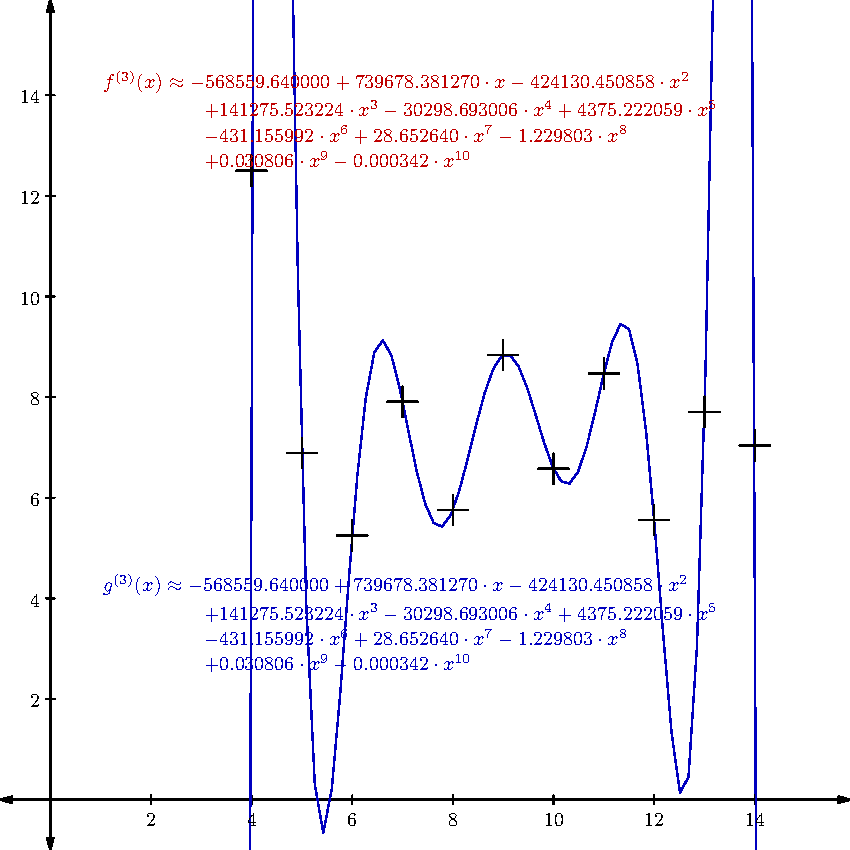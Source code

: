 /* File unicodetex not found. */

 /* Geogebra to Asymptote conversion, documentation at artofproblemsolving.com/Wiki, go to User:Azjps/geogebra */
import graph; size(15cm); 
real labelscalefactor = 0.5; /* changes label-to-point distance */
pen dps = linewidth(0.7) + fontsize(10); defaultpen(dps); /* default pen style */ real xmin = -1, xmax = 15.9, ymin = -1, ymax = 15.9;  /* image dimensions */
Label laxis; laxis.p = fontsize(10); 
xaxis(xmin, xmax, Ticks(laxis, Step = 2, Size = 2, NoZero), Arrows(6), above = true); 
yaxis(ymin, ymax, Ticks(laxis, Step = 2, Size = 2, NoZero), Arrows(6), above = true); /* draws axes; NoZero hides '0' label */ 
 /* draw figures */
// real f1 (real x) {return - 229.54999999981407654559006914496421813964843750000000000000000000000000000000000000000000000000000000000000000000000000000000000000000000000000000000000000000000000000000000000000000000000000000000000000 + 299.16574999975705395627301186323165893554687500000000000000000000000000000000000000000000000000000000000000000000000000000000000000000000000000000000000000000000000000000000000000000000000000000000000000 * x - 173.10763630938384949331521056592464447021484375000000000000000000000000000000000000000000000000000000000000000000000000000000000000000000000000000000000000000000000000000000000000000000000000000000000000 * x^2 + 58.54695535709602438600995810702443122863769531250000000000000000000000000000000000000000000000000000000000000000000000000000000000000000000000000000000000000000000000000000000000000000000000000000000000 * x^3 - 12.73186235118038567293297091964632272720336914062500000000000000000000000000000000000000000000000000000000000000000000000000000000000000000000000000000000000000000000000000000000000000000000000000000000 * x^4 + 1.85990624999853682020045653189299628138542175292968750000000000000000000000000000000000000000000000000000000000000000000000000000000000000000000000000000000000000000000000000000000000000000000000000000 * x^5 - 0.18496770833318856852578448979329550638794898986816406250000000000000000000000000000000000000000000000000000000000000000000000000000000000000000000000000000000000000000000000000000000000000000000000000 * x^6 + 0.01237499999999034337727632504311259253881871700286865234375000000000000000000000000000000000000000000000000000000000000000000000000000000000000000000000000000000000000000000000000000000000000000000000 * x^7 - 0.00053348214285672693538153943393353983992710709571838378906250000000000000000000000000000000000000000000000000000000000000000000000000000000000000000000000000000000000000000000000000000000000000000000 * x^8 + 0.00001339285714284669147539682393377447056082019116729497909545898437500000000000000000000000000000000000000000000000000000000000000000000000000000000000000000000000000000000000000000000000000000000000 * x^9 - 0.00000014880952380940735718756694726250255911281783482991158962249755859375000000000000000000000000000000000000000000000000000000000000000000000000000000000000000000000000000000000000000000000000000000 * x^10;} 
// draw(graph(f1,-0.99,15.89), heavyred); 
// real f2 (real x) {return - 229.54999999985207637109851930290460586547851562500000000000000000000000000000000000000000000000000000000000000000000000000000000000000000000000000000000000000000000000000000000000000000000000000000000000 + 299.16574999981492055667331442236900329589843750000000000000000000000000000000000000000000000000000000000000000000000000000000000000000000000000000000000000000000000000000000000000000000000000000000000000 * x - 173.10763630941968926890695001929998397827148437500000000000000000000000000000000000000000000000000000000000000000000000000000000000000000000000000000000000000000000000000000000000000000000000000000000000 * x^2 + 58.54695535710822440478295902721583843231201171875000000000000000000000000000000000000000000000000000000000000000000000000000000000000000000000000000000000000000000000000000000000000000000000000000000000 * x^3 - 12.73186235118295250856590428156778216361999511718750000000000000000000000000000000000000000000000000000000000000000000000000000000000000000000000000000000000000000000000000000000000000000000000000000000 * x^4 + 1.85990624999888831681005285645369440317153930664062500000000000000000000000000000000000000000000000000000000000000000000000000000000000000000000000000000000000000000000000000000000000000000000000000000 * x^5 - 0.18496770833322054294889369430165970697999000549316406250000000000000000000000000000000000000000000000000000000000000000000000000000000000000000000000000000000000000000000000000000000000000000000000000 * x^6 + 0.01237499999999224636892947160049516241997480392456054687500000000000000000000000000000000000000000000000000000000000000000000000000000000000000000000000000000000000000000000000000000000000000000000000 * x^7 - 0.00053348214285679719168231649462086352286860346794128417968750000000000000000000000000000000000000000000000000000000000000000000000000000000000000000000000000000000000000000000000000000000000000000000 * x^8 + 0.00001339285714284810940855052763254207093268632888793945312500000000000000000000000000000000000000000000000000000000000000000000000000000000000000000000000000000000000000000000000000000000000000000000 * x^9 - 0.00000014880952380941826273676284637936806376501408522017300128936767578125000000000000000000000000000000000000000000000000000000000000000000000000000000000000000000000000000000000000000000000000000000 * x^10;} 
// draw(graph(f2,-0.99,15.89), heavyblue); 
// real f3 (real x) {return - 12345.19000000004962203092873096466064453125000000000000000000000000000000000000000000000000000000000000000000000000000000000000000000000000000000000000000000000000000000000000000000000000000000000000000000 + 16608.06649206355359638109803199768066406250000000000000000000000000000000000000000000000000000000000000000000000000000000000000000000000000000000000000000000000000000000000000000000000000000000000000000000 * x - 9870.94149841273429046850651502609252929687500000000000000000000000000000000000000000000000000000000000000000000000000000000000000000000000000000000000000000000000000000000000000000000000000000000000000000 * x^2 + 3416.59389175486194289987906813621520996093750000000000000000000000000000000000000000000000000000000000000000000000000000000000000000000000000000000000000000000000000000000000000000000000000000000000000000 * x^3 - 763.09400914903244483866728842258453369140625000000000000000000000000000000000000000000000000000000000000000000000000000000000000000000000000000000000000000000000000000000000000000000000000000000000000000 * x^4 + 114.97998495370404725690605118870735168457031250000000000000000000000000000000000000000000000000000000000000000000000000000000000000000000000000000000000000000000000000000000000000000000000000000000000000 * x^5 - 11.84244224537040501843421225203201174736022949218750000000000000000000000000000000000000000000000000000000000000000000000000000000000000000000000000000000000000000000000000000000000000000000000000000000 * x^6 + 0.82365839947090180306332740656216628849506378173828125000000000000000000000000000000000000000000000000000000000000000000000000000000000000000000000000000000000000000000000000000000000000000000000000000 * x^7 - 0.03703885582010591620560902015313331503421068191528320312500000000000000000000000000000000000000000000000000000000000000000000000000000000000000000000000000000000000000000000000000000000000000000000000 * x^8 + 0.00097282848324515224479325237183502395055256783962249755859375000000000000000000000000000000000000000000000000000000000000000000000000000000000000000000000000000000000000000000000000000000000000000000 * x^9 - 0.00001133708112874782039398297017740446790412534028291702270507812500000000000000000000000000000000000000000000000000000000000000000000000000000000000000000000000000000000000000000000000000000000000000 * x^10;} 
// draw(graph(f3,-0.99,15.89), heavyred); 
// real f4 (real x) {return - 12345.18999999995139660313725471496582031250000000000000000000000000000000000000000000000000000000000000000000000000000000000000000000000000000000000000000000000000000000000000000000000000000000000000000000 + 16608.06649206353540648706257343292236328125000000000000000000000000000000000000000000000000000000000000000000000000000000000000000000000000000000000000000000000000000000000000000000000000000000000000000000 * x - 9870.94149841276521328836679458618164062500000000000000000000000000000000000000000000000000000000000000000000000000000000000000000000000000000000000000000000000000000000000000000000000000000000000000000000 * x^2 + 3416.59389175487922329921275377273559570312500000000000000000000000000000000000000000000000000000000000000000000000000000000000000000000000000000000000000000000000000000000000000000000000000000000000000000 * x^3 - 763.09400914903608281747438013553619384765625000000000000000000000000000000000000000000000000000000000000000000000000000000000000000000000000000000000000000000000000000000000000000000000000000000000000000 * x^4 + 114.97998495370453042596636805683374404907226562500000000000000000000000000000000000000000000000000000000000000000000000000000000000000000000000000000000000000000000000000000000000000000000000000000000000 * x^5 - 11.84244224537045653278255485929548740386962890625000000000000000000000000000000000000000000000000000000000000000000000000000000000000000000000000000000000000000000000000000000000000000000000000000000000 * x^6 + 0.82365839947090602191082098215701989829540252685546875000000000000000000000000000000000000000000000000000000000000000000000000000000000000000000000000000000000000000000000000000000000000000000000000000 * x^7 - 0.03703885582010608273906271392661437857896089553833007812500000000000000000000000000000000000000000000000000000000000000000000000000000000000000000000000000000000000000000000000000000000000000000000000 * x^8 + 0.00097282848324515354583585935444034475949592888355255126953125000000000000000000000000000000000000000000000000000000000000000000000000000000000000000000000000000000000000000000000000000000000000000000 * x^9 - 0.00001133708112874781361771939214300175535754533484578132629394531250000000000000000000000000000000000000000000000000000000000000000000000000000000000000000000000000000000000000000000000000000000000000 * x^10 ;} 
// draw(graph(f4,-0.99,15.89), heavyblue); 
real f5 (real x) {return - 568559.64000000013038516044616699218750000000000000000000000000000000000000000000000000000000000000000000000000000000000000000000000000000000000000000000000000000000000000000000000000000000000000000000000000 + 739678.38126984133850783109664916992187500000000000000000000000000000000000000000000000000000000000000000000000000000000000000000000000000000000000000000000000000000000000000000000000000000000000000000000000 * x - 424130.45085753966122865676879882812500000000000000000000000000000000000000000000000000000000000000000000000000000000000000000000000000000000000000000000000000000000000000000000000000000000000000000000000000 * x^2 + 141275.52322415125672705471515655517578125000000000000000000000000000000000000000000000000000000000000000000000000000000000000000000000000000000000000000000000000000000000000000000000000000000000000000000000 * x^3 - 30298.69300551146807265467941761016845703125000000000000000000000000000000000000000000000000000000000000000000000000000000000000000000000000000000000000000000000000000000000000000000000000000000000000000000 * x^4 + 4375.22205931712960591539740562438964843750000000000000000000000000000000000000000000000000000000000000000000000000000000000000000000000000000000000000000000000000000000000000000000000000000000000000000000 * x^5 - 431.15599172453710252739256247878074645996093750000000000000000000000000000000000000000000000000000000000000000000000000000000000000000000000000000000000000000000000000000000000000000000000000000000000000 * x^6 + 28.65264045965608730170970375183969736099243164062500000000000000000000000000000000000000000000000000000000000000000000000000000000000000000000000000000000000000000000000000000000000000000000000000000000 * x^7 - 1.22980299272486770512102793873054906725883483886718750000000000000000000000000000000000000000000000000000000000000000000000000000000000000000000000000000000000000000000000000000000000000000000000000000 * x^8 + 0.03080623070987653991381627349710470298305153846740722656250000000000000000000000000000000000000000000000000000000000000000000000000000000000000000000000000000000000000000000000000000000000000000000000 * x^9 - 0.00034223159171075837698891564109260343684582039713859558105468750000000000000000000000000000000000000000000000000000000000000000000000000000000000000000000000000000000000000000000000000000000000000000 * x^10;} 
draw(graph(f5,-0.99,15.89), heavyred); 
real f6 (real x) {return - 568559.64000000024680048227310180664062500000000000000000000000000000000000000000000000000000000000000000000000000000000000000000000000000000000000000000000000000000000000000000000000000000000000000000000000 + 739678.38126984133850783109664916992187500000000000000000000000000000000000000000000000000000000000000000000000000000000000000000000000000000000000000000000000000000000000000000000000000000000000000000000000 * x - 424130.45085753966122865676879882812500000000000000000000000000000000000000000000000000000000000000000000000000000000000000000000000000000000000000000000000000000000000000000000000000000000000000000000000000 * x^2 + 141275.52322415122762322425842285156250000000000000000000000000000000000000000000000000000000000000000000000000000000000000000000000000000000000000000000000000000000000000000000000000000000000000000000000000 * x^3 - 30298.69300551146807265467941761016845703125000000000000000000000000000000000000000000000000000000000000000000000000000000000000000000000000000000000000000000000000000000000000000000000000000000000000000000 * x^4 + 4375.22205931713051541009917855262756347656250000000000000000000000000000000000000000000000000000000000000000000000000000000000000000000000000000000000000000000000000000000000000000000000000000000000000000 * x^5 - 431.15599172453715937081142328679561614990234375000000000000000000000000000000000000000000000000000000000000000000000000000000000000000000000000000000000000000000000000000000000000000000000000000000000000 * x^6 + 28.65264045965609085442338255234062671661376953125000000000000000000000000000000000000000000000000000000000000000000000000000000000000000000000000000000000000000000000000000000000000000000000000000000000 * x^7 - 1.22980299272486792716563286376185715198516845703125000000000000000000000000000000000000000000000000000000000000000000000000000000000000000000000000000000000000000000000000000000000000000000000000000000 * x^8 + 0.03080623070987655032215712935794726945459842681884765625000000000000000000000000000000000000000000000000000000000000000000000000000000000000000000000000000000000000000000000000000000000000000000000000 * x^9 - 0.00034223159171075843119902426536782513721846044063568115234375000000000000000000000000000000000000000000000000000000000000000000000000000000000000000000000000000000000000000000000000000000000000000000 * x^10;} 
draw(graph(f6,-0.99,15.89), heavyblue); 
//serie1
// draw(shift((10,9.14)) * scale(0.3) * ((0,1)--(0,-1)^^(1,0)--(-1,0)), black); /* special point */
// draw(shift((8,8.14)) * scale(0.3) * ((0,1)--(0,-1)^^(1,0)--(-1,0)), black); /* special point */
// draw(shift((13,8.74)) * scale(0.3) * ((0,1)--(0,-1)^^(1,0)--(-1,0)), black); /* special point */
// draw(shift((9,8.77)) * scale(0.3) * ((0,1)--(0,-1)^^(1,0)--(-1,0)), black); /* special point */
// draw(shift((11,9.26)) * scale(0.3) * ((0,1)--(0,-1)^^(1,0)--(-1,0)), black); /* special point */
// draw(shift((14,8.1)) * scale(0.3) * ((0,1)--(0,-1)^^(1,0)--(-1,0)), black); /* special point */
// draw(shift((6,6.13)) * scale(0.3) * ((0,1)--(0,-1)^^(1,0)--(-1,0)), black); /* special point */
// draw(shift((4,3.1)) * scale(0.3) * ((0,1)--(0,-1)^^(1,0)--(-1,0)), black); /* special point */
// draw(shift((12,9.13)) * scale(0.3) * ((0,1)--(0,-1)^^(1,0)--(-1,0)), black); /* special point */
// draw(shift((7,7.26)) * scale(0.3) * ((0,1)--(0,-1)^^(1,0)--(-1,0)), black); /* special point */
// draw(shift((5,4.74)) * scale(0.3) * ((0,1)--(0,-1)^^(1,0)--(-1,0)), black); /* special point */
//serie2
// draw(shift((10,7.46)) * scale(0.3) * ((0,1)--(0,-1)^^(1,0)--(-1,0)), black); /* special point */
// draw(shift((8,6.77)) * scale(0.3) * ((0,1)--(0,-1)^^(1,0)--(-1,0)), black); /* special point */
// draw(shift((13,12.74)) * scale(0.3) * ((0,1)--(0,-1)^^(1,0)--(-1,0)), black); /* special point */
// draw(shift((9,7.11)) * scale(0.3) * ((0,1)--(0,-1)^^(1,0)--(-1,0)), black); /* special point */
// draw(shift((11,7.81)) * scale(0.3) * ((0,1)--(0,-1)^^(1,0)--(-1,0)), black); /* special point */
// draw(shift((14,8.84)) * scale(0.3) * ((0,1)--(0,-1)^^(1,0)--(-1,0)), black); /* special point */
// draw(shift((6,6.08)) * scale(0.3) * ((0,1)--(0,-1)^^(1,0)--(-1,0)), black); /* special point */
// draw(shift((4,5.39)) * scale(0.3) * ((0,1)--(0,-1)^^(1,0)--(-1,0)), black); /* special point */
// draw(shift((12,8.15)) * scale(0.3) * ((0,1)--(0,-1)^^(1,0)--(-1,0)), black); /* special point */
// draw(shift((7,6.42)) * scale(0.3) * ((0,1)--(0,-1)^^(1,0)--(-1,0)), black); /* special point */
// draw(shift((5,5.73)) * scale(0.3) * ((0,1)--(0,-1)^^(1,0)--(-1,0)), black); /* special point */
// //serie3
draw(shift((10,6.58)) * scale(0.3) * ((0,1)--(0,-1)^^(1,0)--(-1,0)), black); /* special point */
draw(shift((8,5.76)) * scale(0.3) * ((0,1)--(0,-1)^^(1,0)--(-1,0)), black); /* special point */
draw(shift((13,7.71)) * scale(0.3) * ((0,1)--(0,-1)^^(1,0)--(-1,0)), black); /* special point */
draw(shift((9,8.84)) * scale(0.3) * ((0,1)--(0,-1)^^(1,0)--(-1,0)), black); /* special point */
draw(shift((11,8.47)) * scale(0.3) * ((0,1)--(0,-1)^^(1,0)--(-1,0)), black); /* special point */
draw(shift((14,7.04)) * scale(0.3) * ((0,1)--(0,-1)^^(1,0)--(-1,0)), black); /* special point */
draw(shift((6,5.25)) * scale(0.3) * ((0,1)--(0,-1)^^(1,0)--(-1,0)), black); /* special point */
draw(shift((4,12.5)) * scale(0.3) * ((0,1)--(0,-1)^^(1,0)--(-1,0)), black); /* special point */
draw(shift((12,5.56)) * scale(0.3) * ((0,1)--(0,-1)^^(1,0)--(-1,0)), black); /* special point */
draw(shift((7,7.91)) * scale(0.3) * ((0,1)--(0,-1)^^(1,0)--(-1,0)), black); /* special point */
draw(shift((5,6.89)) * scale(0.3) * ((0,1)--(0,-1)^^(1,0)--(-1,0)), black); /* special point */
 /* dots and labels */
// label("$f^{(1)}(x) \approx -229.550000 + 299.165750 \cdot x- 173.107636 \cdot x^{2}  + 58.546955 \cdot x^{3}$", (1,14), NE * labelscalefactor,heavyred);
// label("$- 12.731862 \cdot x^{4}  + 1.859906 \cdot x^{5} - 0.184968 \cdot x^{6}  + 0.012375 \cdot x^{7}$", (3,13.5), NE * labelscalefactor,heavyred);
// label("$ - 0.000533 \cdot x^{8}  + 0.000013 \cdot x^{9} - 0.000000 \cdot x^{10} $", (3,13), NE * labelscalefactor,heavyred); 
// label("$g^{(1)}(x) \approx -229.550000 + 299.165750 \cdot x- 173.107636 \cdot x^{2}  + 58.546955 \cdot x^{3}$", (1,12), NE * labelscalefactor,heavyblue);
// label("$ - 12.731862 \cdot x^{4}  + 1.859906 \cdot x^{5} - 0.184968 \cdot x^{6}  + 0.012375 \cdot x^{7}$", (3,11.5), NE * labelscalefactor,heavyblue);
// label("$ - 0.000533 \cdot x^{8}  + 0.000013 \cdot x^{9} - 0.000000 \cdot x^{10} $", (3,11), NE * labelscalefactor,heavyblue); 
// label("$f^{(2)}(x) \approx -12345.190000 + 16608.066492 \cdot x- 9870.941498 \cdot x^{2}$", (1,14), NE * labelscalefactor,heavyred);
// label("$  + 3416.593892 \cdot x^{3} - 763.094009 \cdot x^{4}  + 114.979985 \cdot x^{5}$", (3,13.5), NE * labelscalefactor,heavyred);
// label("$ - 11.842442 \cdot x^{6}  + 0.823658 \cdot x^{7} - 0.037039 \cdot x^{8}$", (3,13), NE * labelscalefactor,heavyred);
// label("$  + 0.000973 \cdot x^{9} - 0.000011 \cdot x^{10} $", (3,12.5), NE * labelscalefactor,heavyred); 
// label("$g^{(2)}(x) \approx -12345.190000 + 16608.066492 \cdot x- 9870.941498 \cdot x^{2}$", (1,11.5), NE * labelscalefactor,heavyblue); 
// label("$  + 3416.593892 \cdot x^{3} - 763.094009 \cdot x^{4}  + 114.979985 \cdot x^{5}$", (3,11), NE * labelscalefactor,heavyblue); 
// label("$ - 11.842442 \cdot x^{6}  + 0.823658 \cdot x^{7} - 0.037039 \cdot x^{8}$", (3,10.5), NE * labelscalefactor,heavyblue); 
// label("$  + 0.000973 \cdot x^{9} - 0.000011 \cdot x^{10} $", (3,10), NE * labelscalefactor,heavyblue); 
label("$f^{(3)}(x) \approx -568559.640000 + 739678.381270 \cdot x- 424130.450858 \cdot x^{2}$", (1,14), NE * labelscalefactor,heavyred); 
label("$  + 141275.523224 \cdot x^{3} - 30298.693006 \cdot x^{4}  + 4375.222059 \cdot x^{5}$", (3,13.5), NE * labelscalefactor,heavyred); 
label("$ - 431.155992 \cdot x^{6}  + 28.652640 \cdot x^{7} - 1.229803 \cdot x^{8}$", (3,13), NE * labelscalefactor,heavyred); 
label("$  + 0.030806 \cdot x^{9} - 0.000342 \cdot x^{10} $", (3,12.5), NE * labelscalefactor,heavyred); 
label("$g^{(3)}(x) \approx -568559.640000 + 739678.381270 \cdot x- 424130.450858 \cdot x^{2}$", (1,4), NE * labelscalefactor,heavyblue);
label("$  + 141275.523224 \cdot x^{3} - 30298.693006 \cdot x^{4}  + 4375.222059 \cdot x^{5}$", (3,3.5), NE * labelscalefactor,heavyblue);
label("$ - 431.155992 \cdot x^{6}  + 28.652640 \cdot x^{7} - 1.229803 \cdot x^{8}$", (3,3), NE * labelscalefactor,heavyblue);
label("$  + 0.030806 \cdot x^{9} - 0.000342 \cdot x^{10} $", (3,2.5), NE * labelscalefactor,heavyblue); 
clip((xmin,ymin)--(xmin,ymax)--(xmax,ymax)--(xmax,ymin)--cycle); 
 /* end of picture */
